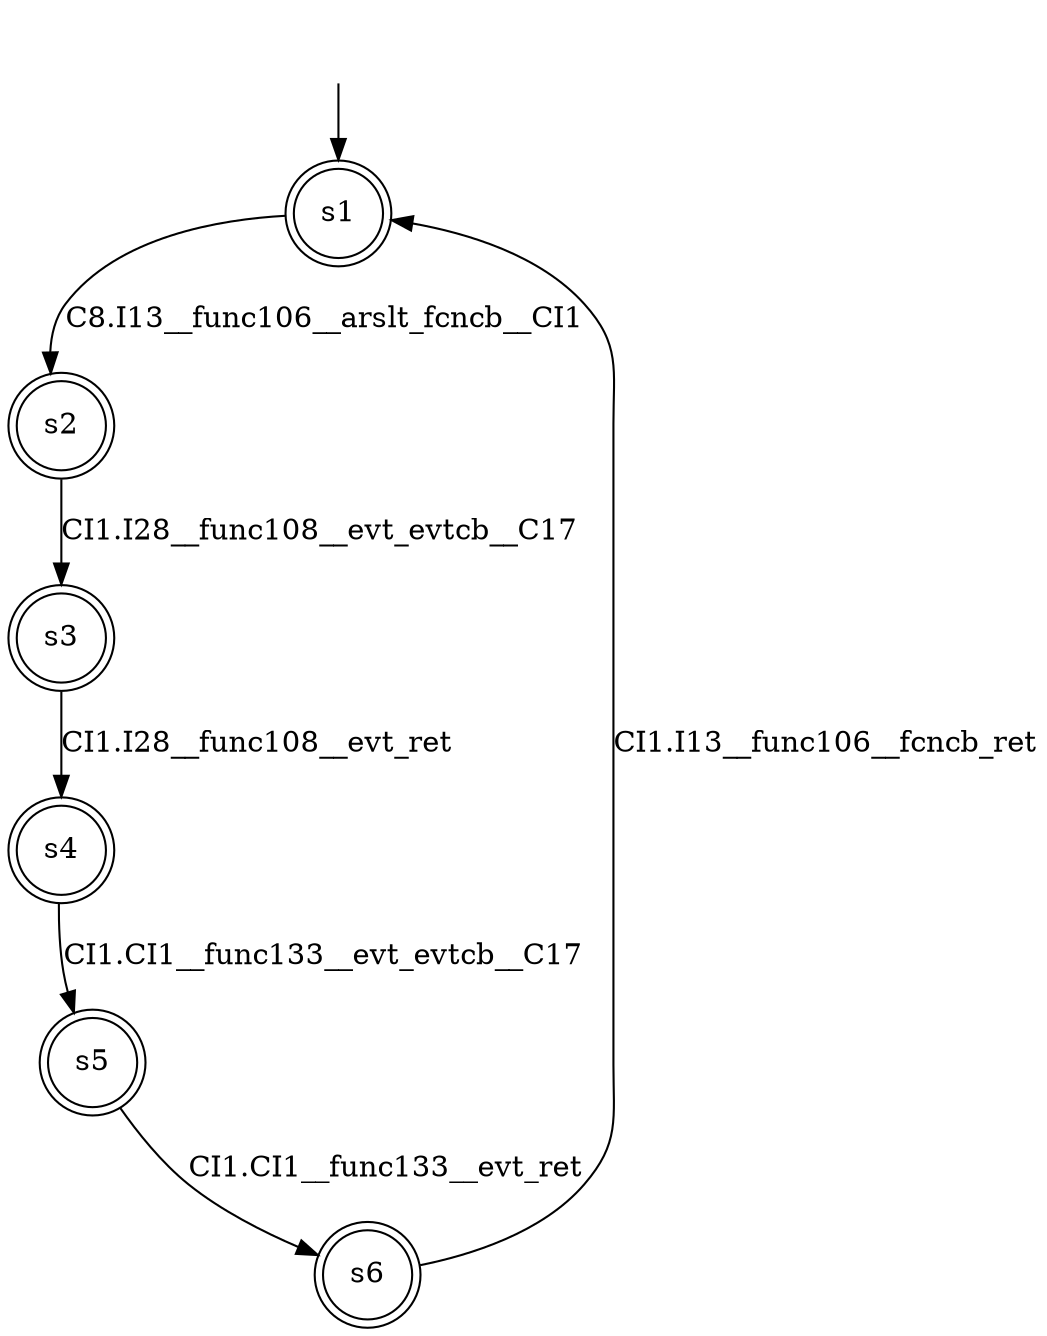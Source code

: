 digraph automaton {
	1 [label=<s1> shape="doublecircle"];
	2 [label=<s2> shape="doublecircle"];
	3 [label=<s3> shape="doublecircle"];
	4 [label=<s4> shape="doublecircle"];
	5 [label=<s5> shape="doublecircle"];
	6 [label=<s6> shape="doublecircle"];
	__init1 [label=<> shape="none"];
	__init1 -> 1;
	1 -> 2 [label=<C8.I13__func106__arslt_fcncb__CI1> id="1-0-2"];
	2 -> 3 [label=<CI1.I28__func108__evt_evtcb__C17> id="2-0-3"];
	3 -> 4 [label=<CI1.I28__func108__evt_ret> id="3-0-4"];
	4 -> 5 [label=<CI1.CI1__func133__evt_evtcb__C17> id="4-0-5"];
	5 -> 6 [label=<CI1.CI1__func133__evt_ret> id="5-0-6"];
	6 -> 1 [label=<CI1.I13__func106__fcncb_ret> id="6-0-1"];
}
